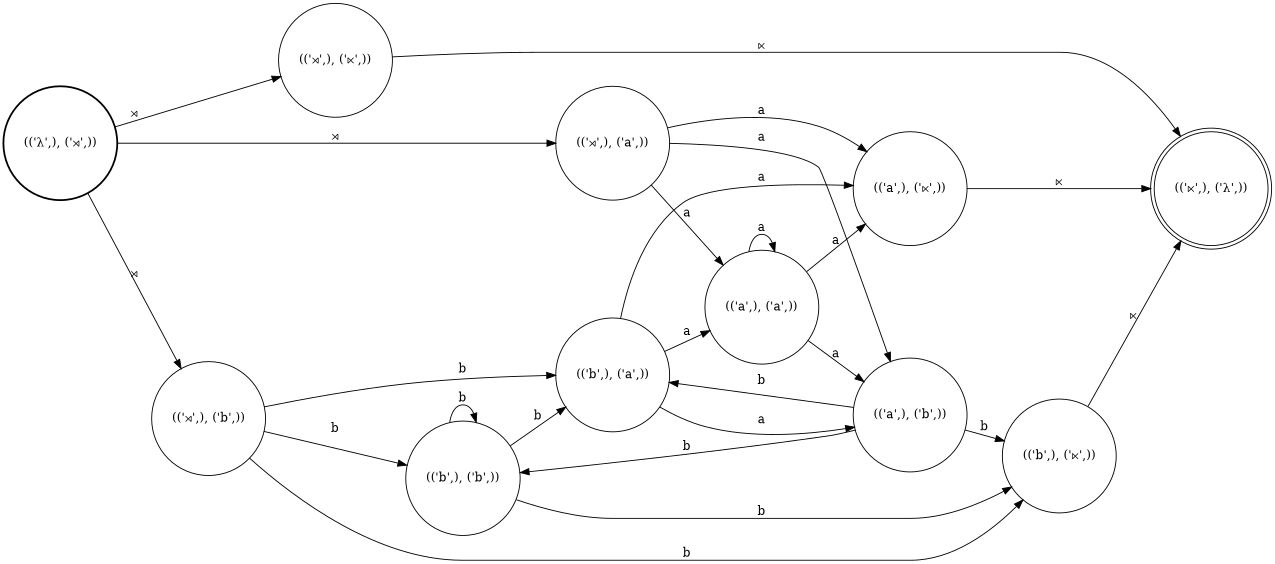 digraph FST {
rankdir = LR;
size = "8.5,11";
center = 1;
orientation = Portrait;
ranksep = "0.4";
nodesep = "0.25";
0 [label = "(('λ',), ('⋊',))", shape = circle, style = bold, fontsize = 14]
	0 -> 1 [label = "⋊", fontsize = 14];
	0 -> 2 [label = "⋊", fontsize = 14];
	0 -> 3 [label = "⋊", fontsize = 14];
1 [label = "(('⋊',), ('b',))", shape = circle, style = solid, fontsize = 14]
	1 -> 4 [label = "b", fontsize = 14];
	1 -> 5 [label = "b", fontsize = 14];
	1 -> 6 [label = "b", fontsize = 14];
2 [label = "(('⋊',), ('a',))", shape = circle, style = solid, fontsize = 14]
	2 -> 7 [label = "a", fontsize = 14];
	2 -> 8 [label = "a", fontsize = 14];
	2 -> 9 [label = "a", fontsize = 14];
3 [label = "(('⋊',), ('⋉',))", shape = circle, style = solid, fontsize = 14]
	3 -> 10 [label = "⋉", fontsize = 14];
4 [label = "(('b',), ('⋉',))", shape = circle, style = solid, fontsize = 14]
	4 -> 10 [label = "⋉", fontsize = 14];
5 [label = "(('b',), ('b',))", shape = circle, style = solid, fontsize = 14]
	5 -> 4 [label = "b", fontsize = 14];
	5 -> 5 [label = "b", fontsize = 14];
	5 -> 6 [label = "b", fontsize = 14];
6 [label = "(('b',), ('a',))", shape = circle, style = solid, fontsize = 14]
	6 -> 7 [label = "a", fontsize = 14];
	6 -> 8 [label = "a", fontsize = 14];
	6 -> 9 [label = "a", fontsize = 14];
7 [label = "(('a',), ('⋉',))", shape = circle, style = solid, fontsize = 14]
	7 -> 10 [label = "⋉", fontsize = 14];
8 [label = "(('a',), ('b',))", shape = circle, style = solid, fontsize = 14]
	8 -> 4 [label = "b", fontsize = 14];
	8 -> 5 [label = "b", fontsize = 14];
	8 -> 6 [label = "b", fontsize = 14];
9 [label = "(('a',), ('a',))", shape = circle, style = solid, fontsize = 14]
	9 -> 7 [label = "a", fontsize = 14];
	9 -> 8 [label = "a", fontsize = 14];
	9 -> 9 [label = "a", fontsize = 14];
10 [label = "(('⋉',), ('λ',))", shape = doublecircle, style = solid, fontsize = 14]
}
